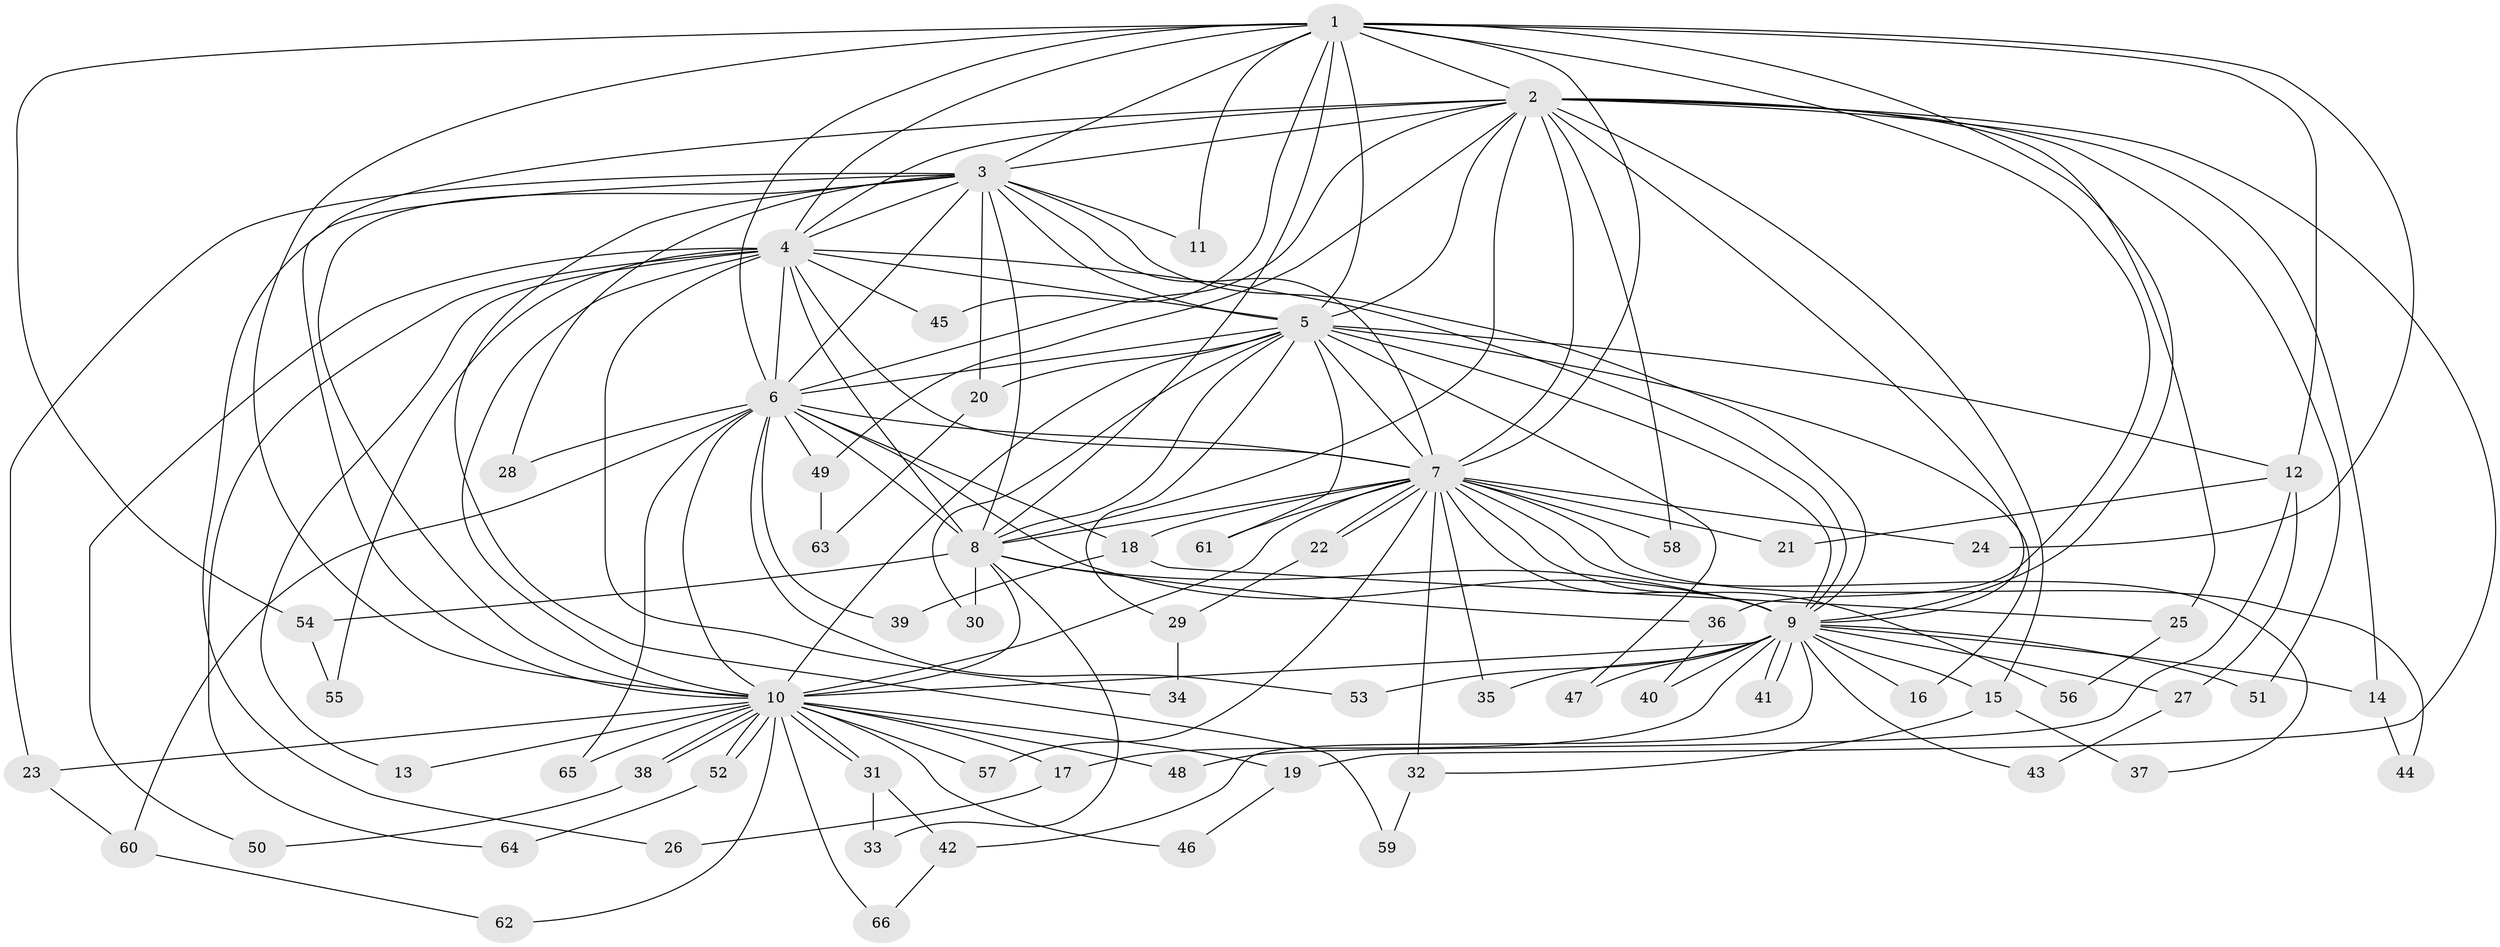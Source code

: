 // Generated by graph-tools (version 1.1) at 2025/35/03/09/25 02:35:11]
// undirected, 66 vertices, 157 edges
graph export_dot {
graph [start="1"]
  node [color=gray90,style=filled];
  1;
  2;
  3;
  4;
  5;
  6;
  7;
  8;
  9;
  10;
  11;
  12;
  13;
  14;
  15;
  16;
  17;
  18;
  19;
  20;
  21;
  22;
  23;
  24;
  25;
  26;
  27;
  28;
  29;
  30;
  31;
  32;
  33;
  34;
  35;
  36;
  37;
  38;
  39;
  40;
  41;
  42;
  43;
  44;
  45;
  46;
  47;
  48;
  49;
  50;
  51;
  52;
  53;
  54;
  55;
  56;
  57;
  58;
  59;
  60;
  61;
  62;
  63;
  64;
  65;
  66;
  1 -- 2;
  1 -- 3;
  1 -- 4;
  1 -- 5;
  1 -- 6;
  1 -- 7;
  1 -- 8;
  1 -- 9;
  1 -- 10;
  1 -- 11;
  1 -- 12;
  1 -- 24;
  1 -- 36;
  1 -- 45;
  1 -- 54;
  2 -- 3;
  2 -- 4;
  2 -- 5;
  2 -- 6;
  2 -- 7;
  2 -- 8;
  2 -- 9;
  2 -- 10;
  2 -- 14;
  2 -- 15;
  2 -- 19;
  2 -- 25;
  2 -- 49;
  2 -- 51;
  2 -- 58;
  3 -- 4;
  3 -- 5;
  3 -- 6;
  3 -- 7;
  3 -- 8;
  3 -- 9;
  3 -- 10;
  3 -- 11;
  3 -- 20;
  3 -- 23;
  3 -- 26;
  3 -- 28;
  3 -- 59;
  4 -- 5;
  4 -- 6;
  4 -- 7;
  4 -- 8;
  4 -- 9;
  4 -- 10;
  4 -- 13;
  4 -- 34;
  4 -- 45;
  4 -- 50;
  4 -- 55;
  4 -- 64;
  5 -- 6;
  5 -- 7;
  5 -- 8;
  5 -- 9;
  5 -- 10;
  5 -- 12;
  5 -- 16;
  5 -- 20;
  5 -- 29;
  5 -- 30;
  5 -- 47;
  5 -- 61;
  6 -- 7;
  6 -- 8;
  6 -- 9;
  6 -- 10;
  6 -- 18;
  6 -- 28;
  6 -- 39;
  6 -- 49;
  6 -- 53;
  6 -- 60;
  6 -- 65;
  7 -- 8;
  7 -- 9;
  7 -- 10;
  7 -- 18;
  7 -- 21;
  7 -- 22;
  7 -- 22;
  7 -- 24;
  7 -- 32;
  7 -- 35;
  7 -- 37;
  7 -- 44;
  7 -- 56;
  7 -- 57;
  7 -- 58;
  7 -- 61;
  8 -- 9;
  8 -- 10;
  8 -- 30;
  8 -- 33;
  8 -- 36;
  8 -- 54;
  9 -- 10;
  9 -- 14;
  9 -- 15;
  9 -- 16;
  9 -- 17;
  9 -- 27;
  9 -- 35;
  9 -- 40;
  9 -- 41;
  9 -- 41;
  9 -- 42;
  9 -- 43;
  9 -- 47;
  9 -- 51;
  9 -- 53;
  10 -- 13;
  10 -- 17;
  10 -- 19;
  10 -- 23;
  10 -- 31;
  10 -- 31;
  10 -- 38;
  10 -- 38;
  10 -- 46;
  10 -- 48;
  10 -- 52;
  10 -- 52;
  10 -- 57;
  10 -- 62;
  10 -- 65;
  10 -- 66;
  12 -- 21;
  12 -- 27;
  12 -- 48;
  14 -- 44;
  15 -- 32;
  15 -- 37;
  17 -- 26;
  18 -- 25;
  18 -- 39;
  19 -- 46;
  20 -- 63;
  22 -- 29;
  23 -- 60;
  25 -- 56;
  27 -- 43;
  29 -- 34;
  31 -- 33;
  31 -- 42;
  32 -- 59;
  36 -- 40;
  38 -- 50;
  42 -- 66;
  49 -- 63;
  52 -- 64;
  54 -- 55;
  60 -- 62;
}
